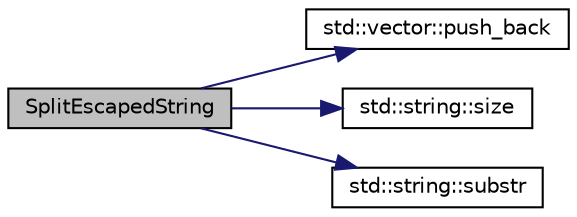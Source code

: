 digraph "SplitEscapedString"
{
 // INTERACTIVE_SVG=YES
 // LATEX_PDF_SIZE
  bgcolor="transparent";
  edge [fontname="Helvetica",fontsize="10",labelfontname="Helvetica",labelfontsize="10"];
  node [fontname="Helvetica",fontsize="10",shape=record];
  rankdir="LR";
  Node1 [label="SplitEscapedString",height=0.2,width=0.4,color="black", fillcolor="grey75", style="filled", fontcolor="black",tooltip=" "];
  Node1 -> Node2 [color="midnightblue",fontsize="10",style="solid",fontname="Helvetica"];
  Node2 [label="std::vector::push_back",height=0.2,width=0.4,color="black",URL="/Users/shi-rongliu/html_book_20190607/cppreference-doxygen-web.tag.xml$cpp/container/vector/push_back.html#",tooltip=" "];
  Node1 -> Node3 [color="midnightblue",fontsize="10",style="solid",fontname="Helvetica"];
  Node3 [label="std::string::size",height=0.2,width=0.4,color="black",URL="/Users/shi-rongliu/html_book_20190607/cppreference-doxygen-web.tag.xml$cpp/string/basic_string/size.html#",tooltip=" "];
  Node1 -> Node4 [color="midnightblue",fontsize="10",style="solid",fontname="Helvetica"];
  Node4 [label="std::string::substr",height=0.2,width=0.4,color="black",URL="/Users/shi-rongliu/html_book_20190607/cppreference-doxygen-web.tag.xml$cpp/string/basic_string/substr.html#",tooltip=" "];
}

